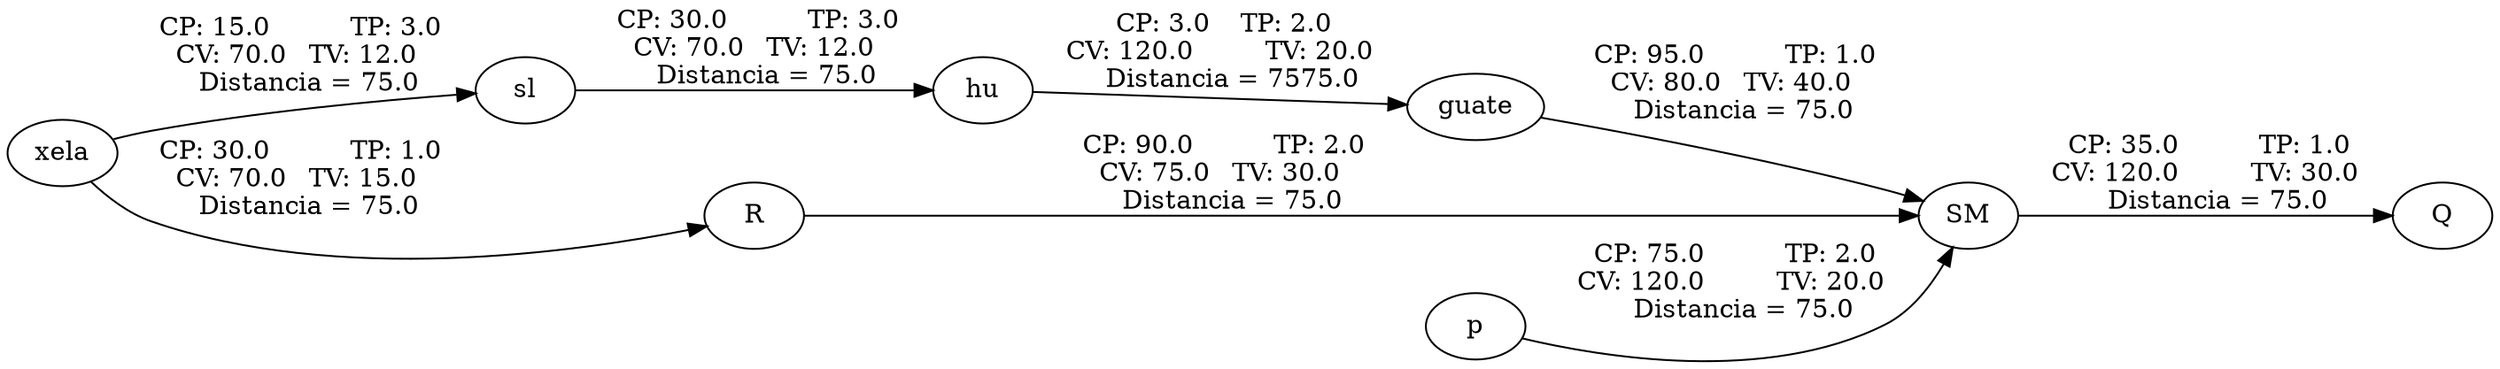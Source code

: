 digraph A {
rankdir=LR;
hu -> guate  [label= " CP: 3.0 	TP: 2.0
CV: 120.0 	TV: 20.0
   Distancia = 7575.0",weight=50];
xela -> sl  [label= " CP: 15.0 	TP: 3.0
CV: 70.0 	TV: 12.0
   Distancia = 75.0",weight=50];
xela -> R  [label= " CP: 30.0 	TP: 1.0
CV: 70.0 	TV: 15.0
   Distancia = 75.0",weight=50];
p -> SM  [label= " CP: 75.0 	TP: 2.0
CV: 120.0 	TV: 20.0
   Distancia = 75.0",weight=50];
sl -> hu  [label= " CP: 30.0 	TP: 3.0
CV: 70.0 	TV: 12.0
   Distancia = 75.0",weight=50];
guate -> SM  [label= " CP: 95.0 	TP: 1.0
CV: 80.0 	TV: 40.0
   Distancia = 75.0",weight=50];
SM -> Q  [label= " CP: 35.0 	TP: 1.0
CV: 120.0 	TV: 30.0
   Distancia = 75.0",weight=50];
R -> SM  [label= " CP: 90.0 	TP: 2.0
CV: 75.0 	TV: 30.0
   Distancia = 75.0",weight=50];
}